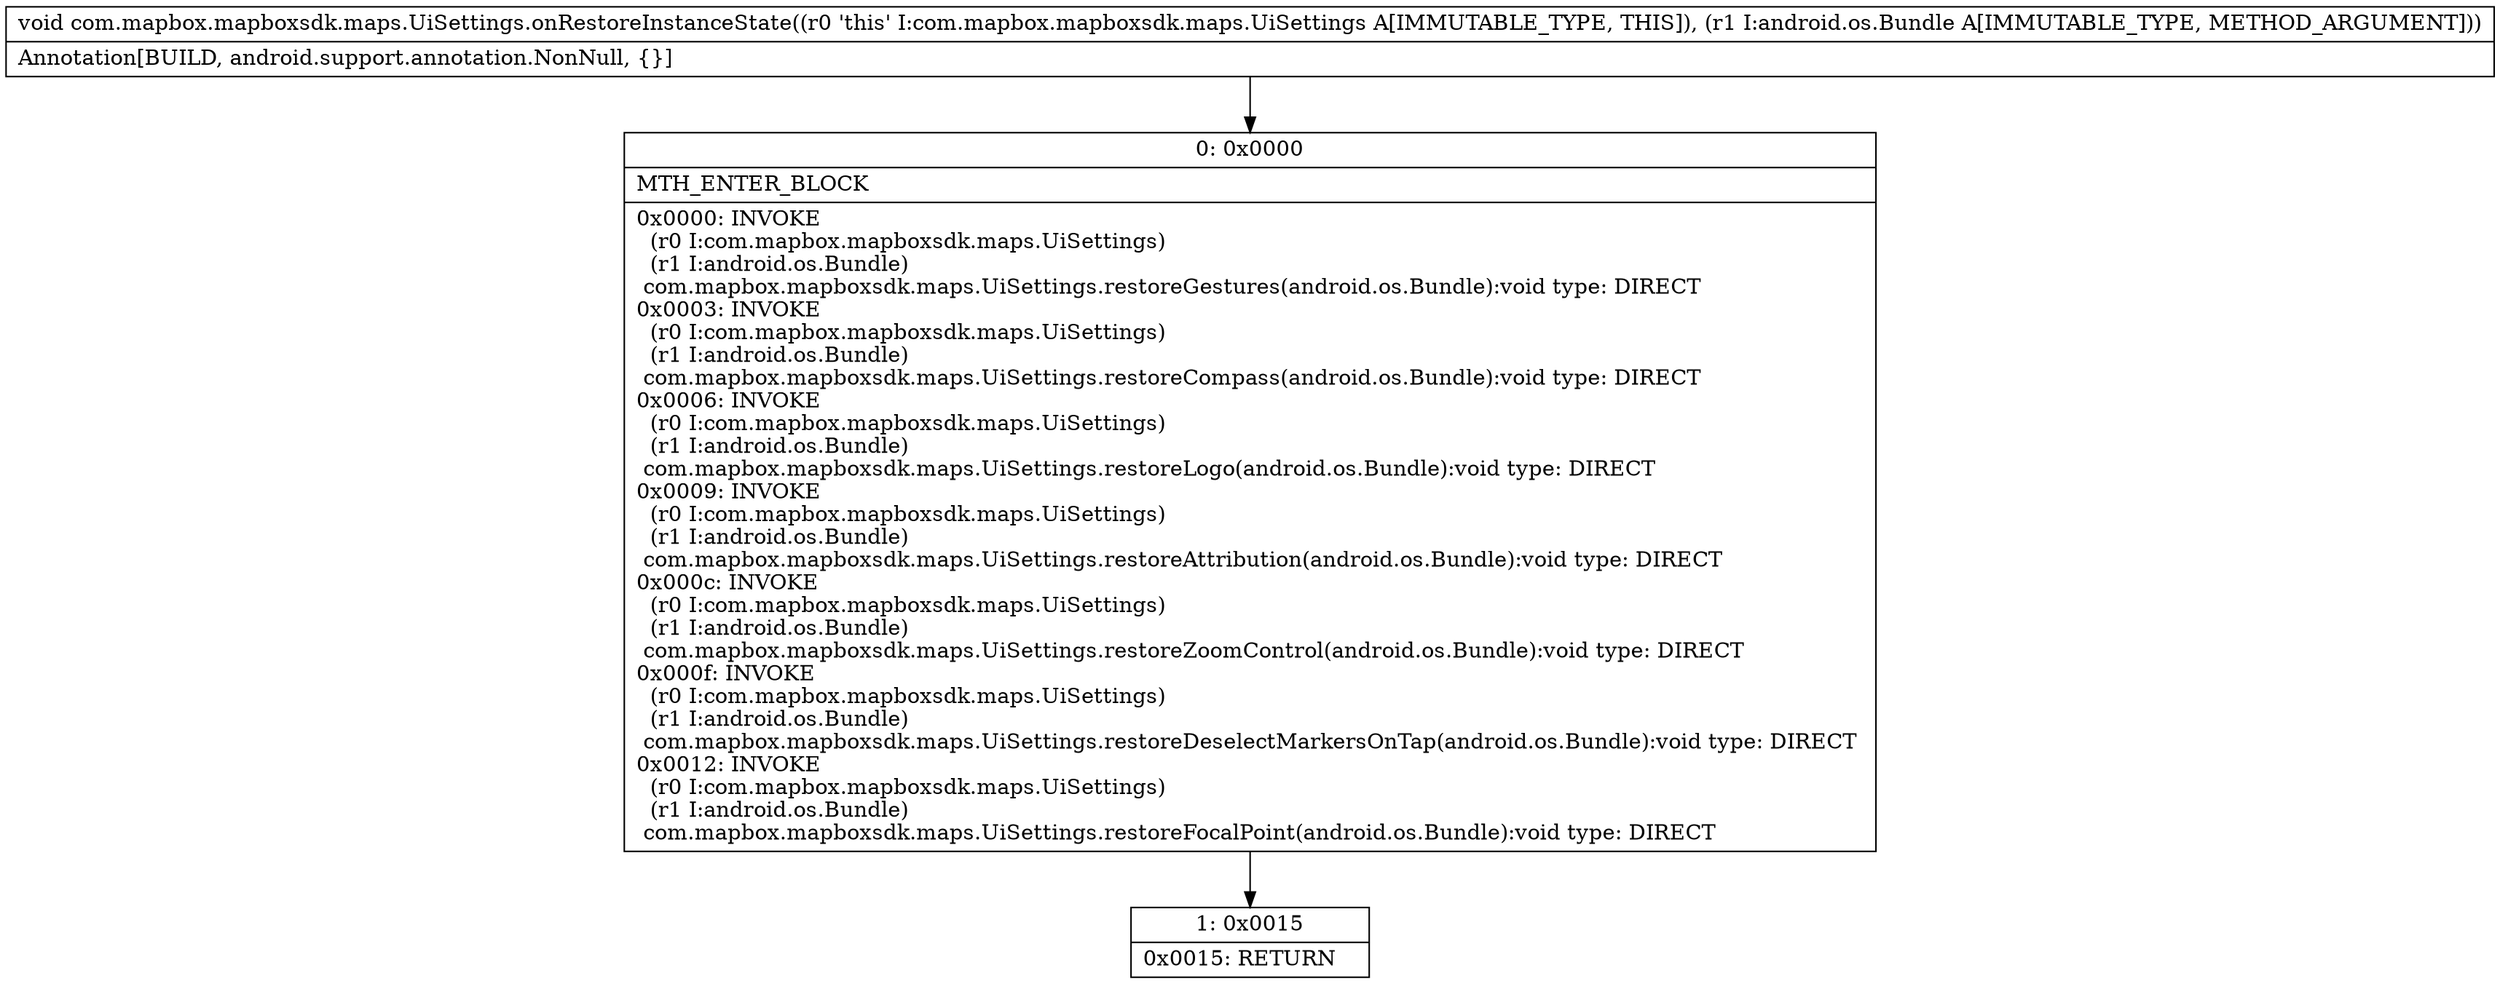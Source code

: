 digraph "CFG forcom.mapbox.mapboxsdk.maps.UiSettings.onRestoreInstanceState(Landroid\/os\/Bundle;)V" {
Node_0 [shape=record,label="{0\:\ 0x0000|MTH_ENTER_BLOCK\l|0x0000: INVOKE  \l  (r0 I:com.mapbox.mapboxsdk.maps.UiSettings)\l  (r1 I:android.os.Bundle)\l com.mapbox.mapboxsdk.maps.UiSettings.restoreGestures(android.os.Bundle):void type: DIRECT \l0x0003: INVOKE  \l  (r0 I:com.mapbox.mapboxsdk.maps.UiSettings)\l  (r1 I:android.os.Bundle)\l com.mapbox.mapboxsdk.maps.UiSettings.restoreCompass(android.os.Bundle):void type: DIRECT \l0x0006: INVOKE  \l  (r0 I:com.mapbox.mapboxsdk.maps.UiSettings)\l  (r1 I:android.os.Bundle)\l com.mapbox.mapboxsdk.maps.UiSettings.restoreLogo(android.os.Bundle):void type: DIRECT \l0x0009: INVOKE  \l  (r0 I:com.mapbox.mapboxsdk.maps.UiSettings)\l  (r1 I:android.os.Bundle)\l com.mapbox.mapboxsdk.maps.UiSettings.restoreAttribution(android.os.Bundle):void type: DIRECT \l0x000c: INVOKE  \l  (r0 I:com.mapbox.mapboxsdk.maps.UiSettings)\l  (r1 I:android.os.Bundle)\l com.mapbox.mapboxsdk.maps.UiSettings.restoreZoomControl(android.os.Bundle):void type: DIRECT \l0x000f: INVOKE  \l  (r0 I:com.mapbox.mapboxsdk.maps.UiSettings)\l  (r1 I:android.os.Bundle)\l com.mapbox.mapboxsdk.maps.UiSettings.restoreDeselectMarkersOnTap(android.os.Bundle):void type: DIRECT \l0x0012: INVOKE  \l  (r0 I:com.mapbox.mapboxsdk.maps.UiSettings)\l  (r1 I:android.os.Bundle)\l com.mapbox.mapboxsdk.maps.UiSettings.restoreFocalPoint(android.os.Bundle):void type: DIRECT \l}"];
Node_1 [shape=record,label="{1\:\ 0x0015|0x0015: RETURN   \l}"];
MethodNode[shape=record,label="{void com.mapbox.mapboxsdk.maps.UiSettings.onRestoreInstanceState((r0 'this' I:com.mapbox.mapboxsdk.maps.UiSettings A[IMMUTABLE_TYPE, THIS]), (r1 I:android.os.Bundle A[IMMUTABLE_TYPE, METHOD_ARGUMENT]))  | Annotation[BUILD, android.support.annotation.NonNull, \{\}]\l}"];
MethodNode -> Node_0;
Node_0 -> Node_1;
}

